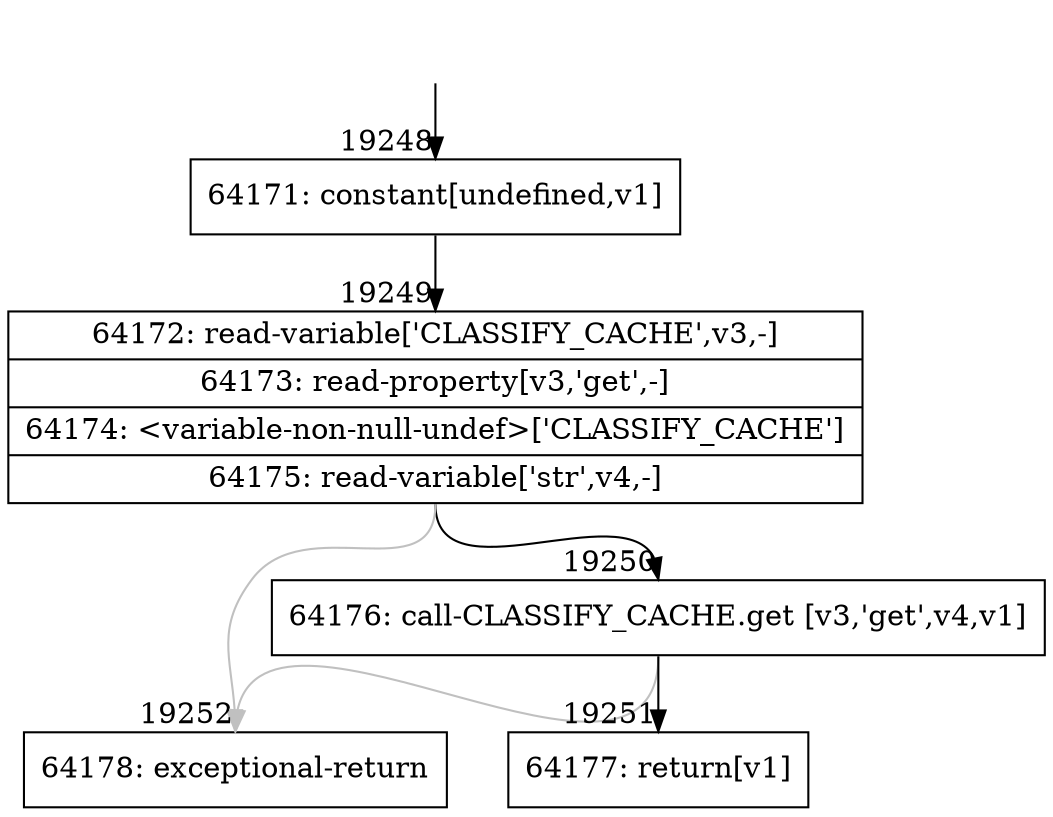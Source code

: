 digraph {
rankdir="TD"
BB_entry1657[shape=none,label=""];
BB_entry1657 -> BB19248 [tailport=s, headport=n, headlabel="    19248"]
BB19248 [shape=record label="{64171: constant[undefined,v1]}" ] 
BB19248 -> BB19249 [tailport=s, headport=n, headlabel="      19249"]
BB19249 [shape=record label="{64172: read-variable['CLASSIFY_CACHE',v3,-]|64173: read-property[v3,'get',-]|64174: \<variable-non-null-undef\>['CLASSIFY_CACHE']|64175: read-variable['str',v4,-]}" ] 
BB19249 -> BB19250 [tailport=s, headport=n, headlabel="      19250"]
BB19249 -> BB19252 [tailport=s, headport=n, color=gray, headlabel="      19252"]
BB19250 [shape=record label="{64176: call-CLASSIFY_CACHE.get [v3,'get',v4,v1]}" ] 
BB19250 -> BB19251 [tailport=s, headport=n, headlabel="      19251"]
BB19250 -> BB19252 [tailport=s, headport=n, color=gray]
BB19251 [shape=record label="{64177: return[v1]}" ] 
BB19252 [shape=record label="{64178: exceptional-return}" ] 
//#$~ 35923
}
